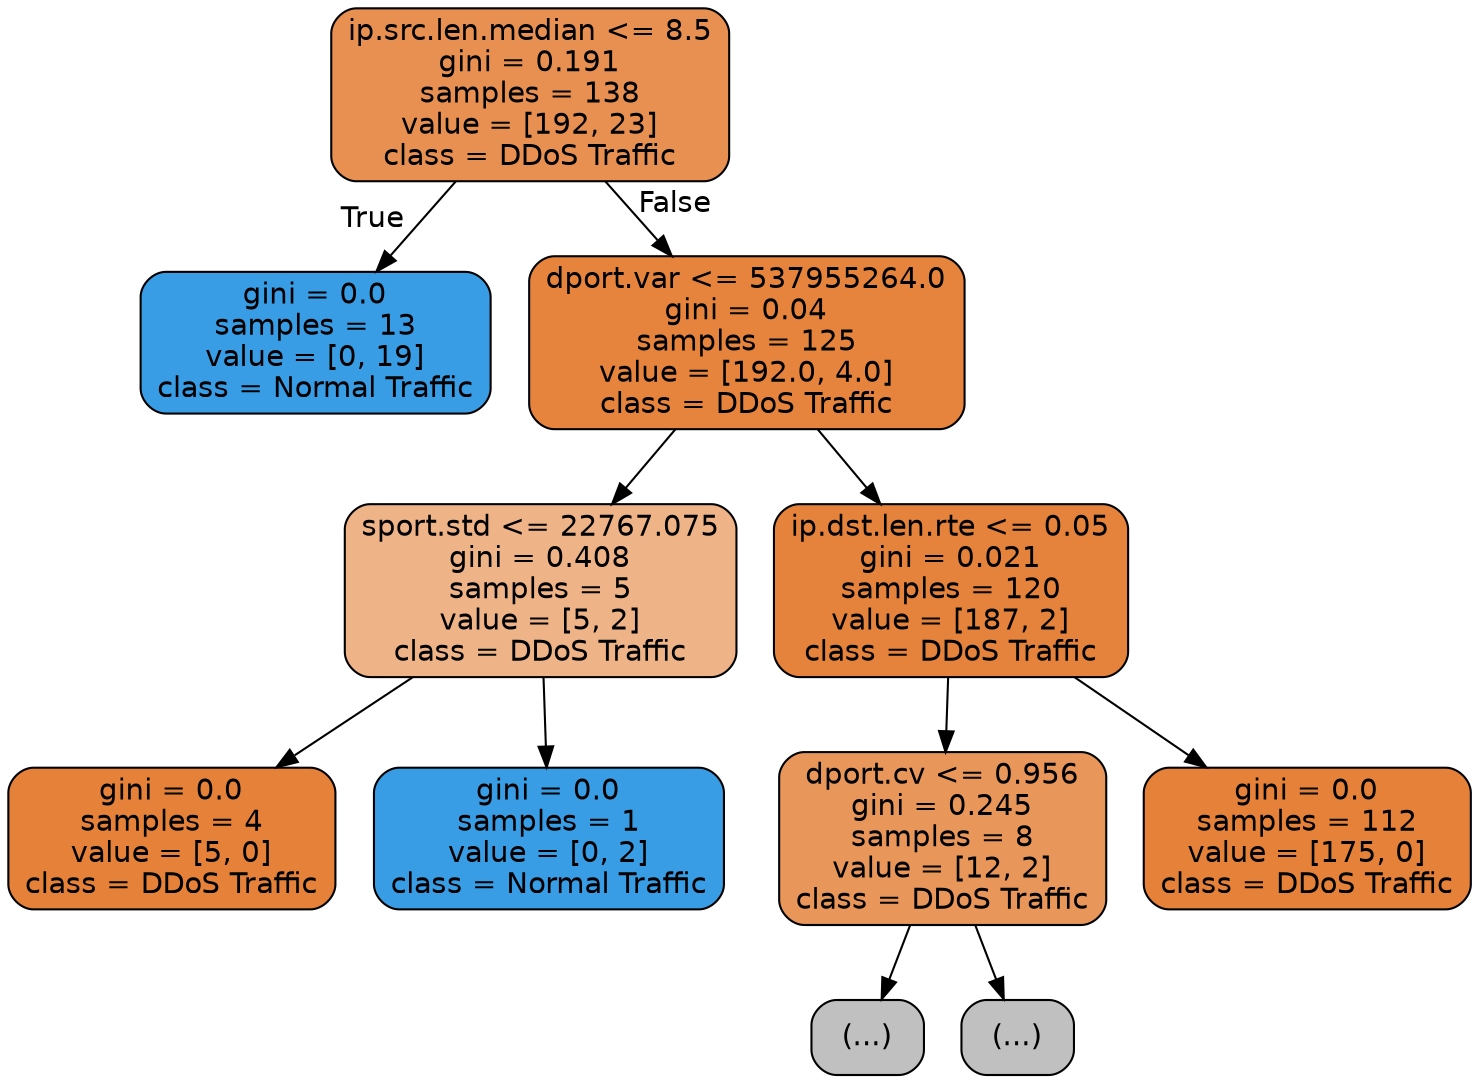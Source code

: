 digraph Tree {
node [shape=box, style="filled, rounded", color="black", fontname="helvetica"] ;
edge [fontname="helvetica"] ;
0 [label="ip.src.len.median <= 8.5\ngini = 0.191\nsamples = 138\nvalue = [192, 23]\nclass = DDoS Traffic", fillcolor="#e89051"] ;
1 [label="gini = 0.0\nsamples = 13\nvalue = [0, 19]\nclass = Normal Traffic", fillcolor="#399de5"] ;
0 -> 1 [labeldistance=2.5, labelangle=45, headlabel="True"] ;
2 [label="dport.var <= 537955264.0\ngini = 0.04\nsamples = 125\nvalue = [192.0, 4.0]\nclass = DDoS Traffic", fillcolor="#e6843d"] ;
0 -> 2 [labeldistance=2.5, labelangle=-45, headlabel="False"] ;
3 [label="sport.std <= 22767.075\ngini = 0.408\nsamples = 5\nvalue = [5, 2]\nclass = DDoS Traffic", fillcolor="#efb388"] ;
2 -> 3 ;
4 [label="gini = 0.0\nsamples = 4\nvalue = [5, 0]\nclass = DDoS Traffic", fillcolor="#e58139"] ;
3 -> 4 ;
5 [label="gini = 0.0\nsamples = 1\nvalue = [0, 2]\nclass = Normal Traffic", fillcolor="#399de5"] ;
3 -> 5 ;
6 [label="ip.dst.len.rte <= 0.05\ngini = 0.021\nsamples = 120\nvalue = [187, 2]\nclass = DDoS Traffic", fillcolor="#e5823b"] ;
2 -> 6 ;
7 [label="dport.cv <= 0.956\ngini = 0.245\nsamples = 8\nvalue = [12, 2]\nclass = DDoS Traffic", fillcolor="#e9965a"] ;
6 -> 7 ;
8 [label="(...)", fillcolor="#C0C0C0"] ;
7 -> 8 ;
9 [label="(...)", fillcolor="#C0C0C0"] ;
7 -> 9 ;
10 [label="gini = 0.0\nsamples = 112\nvalue = [175, 0]\nclass = DDoS Traffic", fillcolor="#e58139"] ;
6 -> 10 ;
}